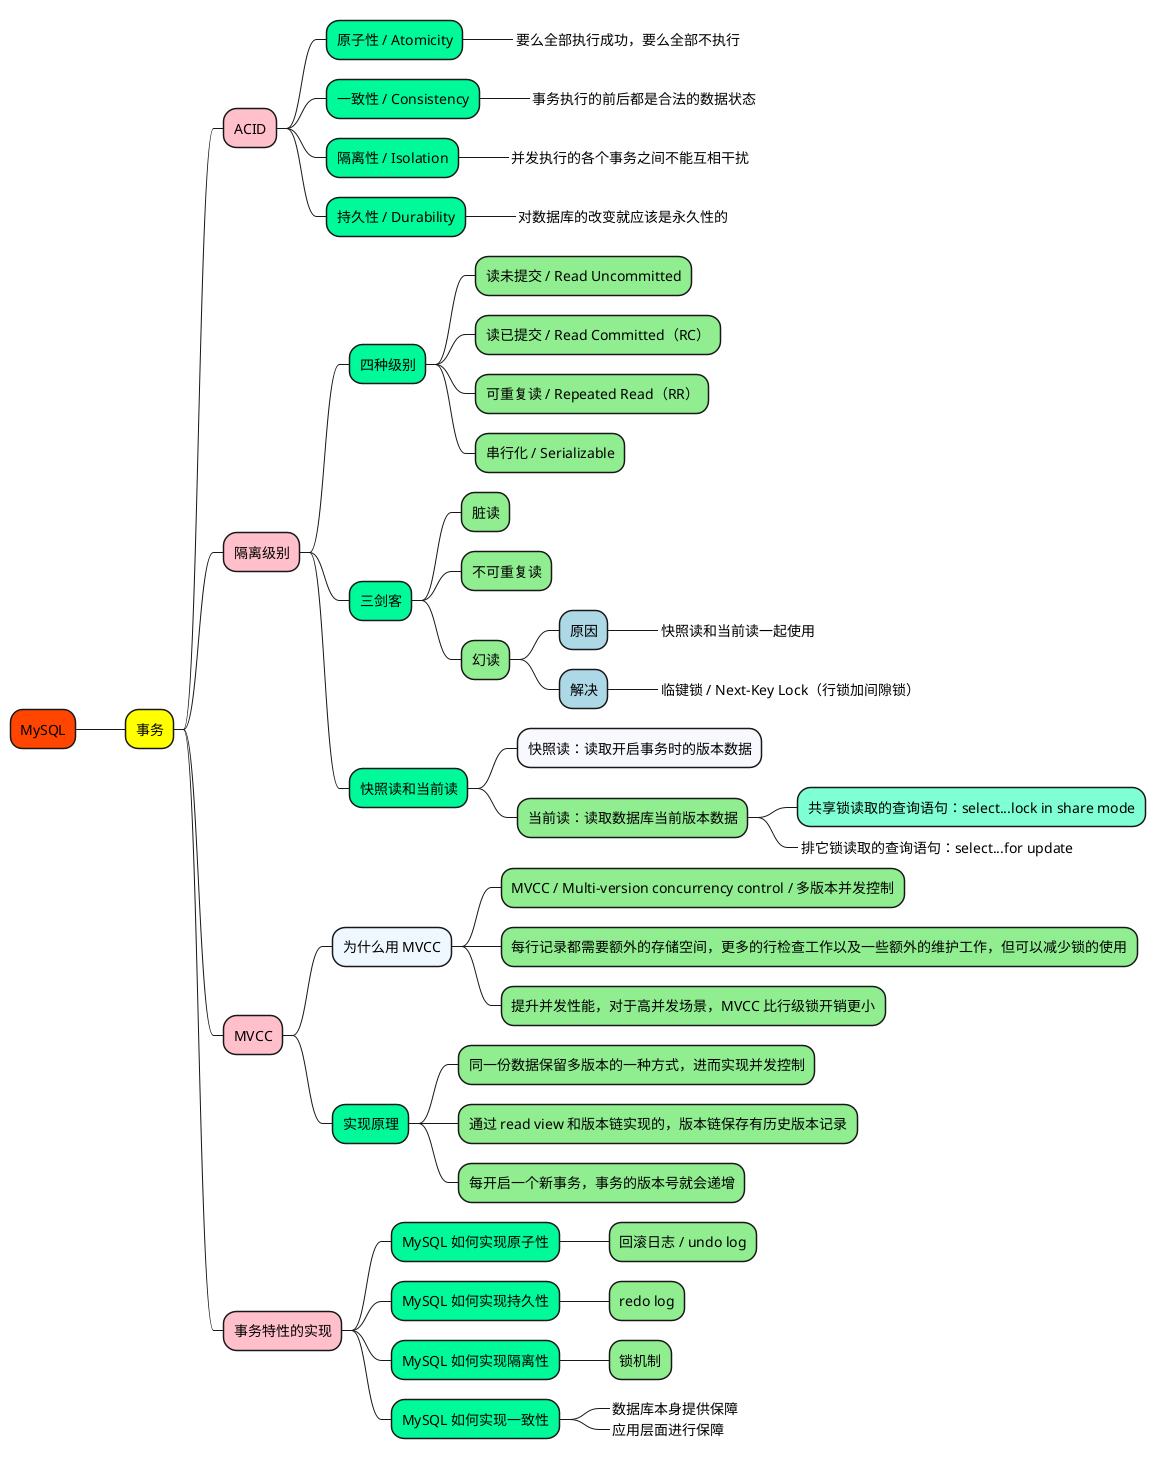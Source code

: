 @startmindmap

+[#OrangeRed] MySQL

++[#yellow] 事务

+++[#Pink] ACID

++++[#MediumSpringGreen] 原子性 / Atomicity
+++++[#LightGreen]_ 要么全部执行成功，要么全部不执行
++++[#MediumSpringGreen] 一致性 / Consistency
+++++[#LightGreen]_ 事务执行的前后都是合法的数据状态
++++[#MediumSpringGreen] 隔离性 / Isolation
+++++[#LightGreen]_ 并发执行的各个事务之间不能互相干扰
++++[#MediumSpringGreen] 持久性 / Durability
+++++[#LightGreen]_ 对数据库的改变就应该是永久性的


+++[#Pink] 隔离级别

++++[#MediumSpringGreen] 四种级别
+++++[#LightGreen] 读未提交 / Read Uncommitted
+++++[#LightGreen] 读已提交 / Read Committed（RC）
+++++[#LightGreen] 可重复读 / Repeated Read（RR）
+++++[#LightGreen] 串行化 / Serializable

++++[#MediumSpringGreen] 三剑客
+++++[#LightGreen] 脏读
+++++[#LightGreen] 不可重复读
+++++[#LightGreen] 幻读

++++++[#LightBlue] 原因
+++++++[#Aquamarine]_ 快照读和当前读一起使用

++++++[#LightBlue] 解决
+++++++[#Aquamarine]_ 临键锁 / Next-Key Lock（行锁加间隙锁）

++++[#MediumSpringGreen] 快照读和当前读
+++++[#GhostWhite] 快照读：读取开启事务时的版本数据
+++++[#LightGreen] 当前读：读取数据库当前版本数据
++++++[#Aquamarine] 共享锁读取的查询语句：select...lock in share mode
++++++[#Aquamarine]_ 排它锁读取的查询语句：select...for update


+++[#Pink] MVCC

++++[#AliceBlue] 为什么用 MVCC
+++++[#LightGreen] MVCC / Multi-version concurrency control / 多版本并发控制
+++++[#LightGreen] 每行记录都需要额外的存储空间，更多的行检查工作以及一些额外的维护工作，但可以减少锁的使用
+++++[#LightGreen] 提升并发性能，对于高并发场景，MVCC 比行级锁开销更小

++++[#MediumSpringGreen] 实现原理
+++++[#LightGreen] 同一份数据保留多版本的一种方式，进而实现并发控制
+++++[#LightGreen] 通过 read view 和版本链实现的，版本链保存有历史版本记录
+++++[#LightGreen] 每开启一个新事务，事务的版本号就会递增


+++[#Pink] 事务特性的实现

++++[#MediumSpringGreen] MySQL 如何实现原子性
+++++[#LightGreen] 回滚日志 / undo log
++++[#MediumSpringGreen] MySQL 如何实现持久性
+++++[#LightGreen] redo log
++++[#MediumSpringGreen] MySQL 如何实现隔离性
+++++[#LightGreen] 锁机制
++++[#MediumSpringGreen] MySQL 如何实现一致性
+++++[#LightGreen]_ 数据库本身提供保障
+++++[#LightGreen]_ 应用层面进行保障


@endmindmap